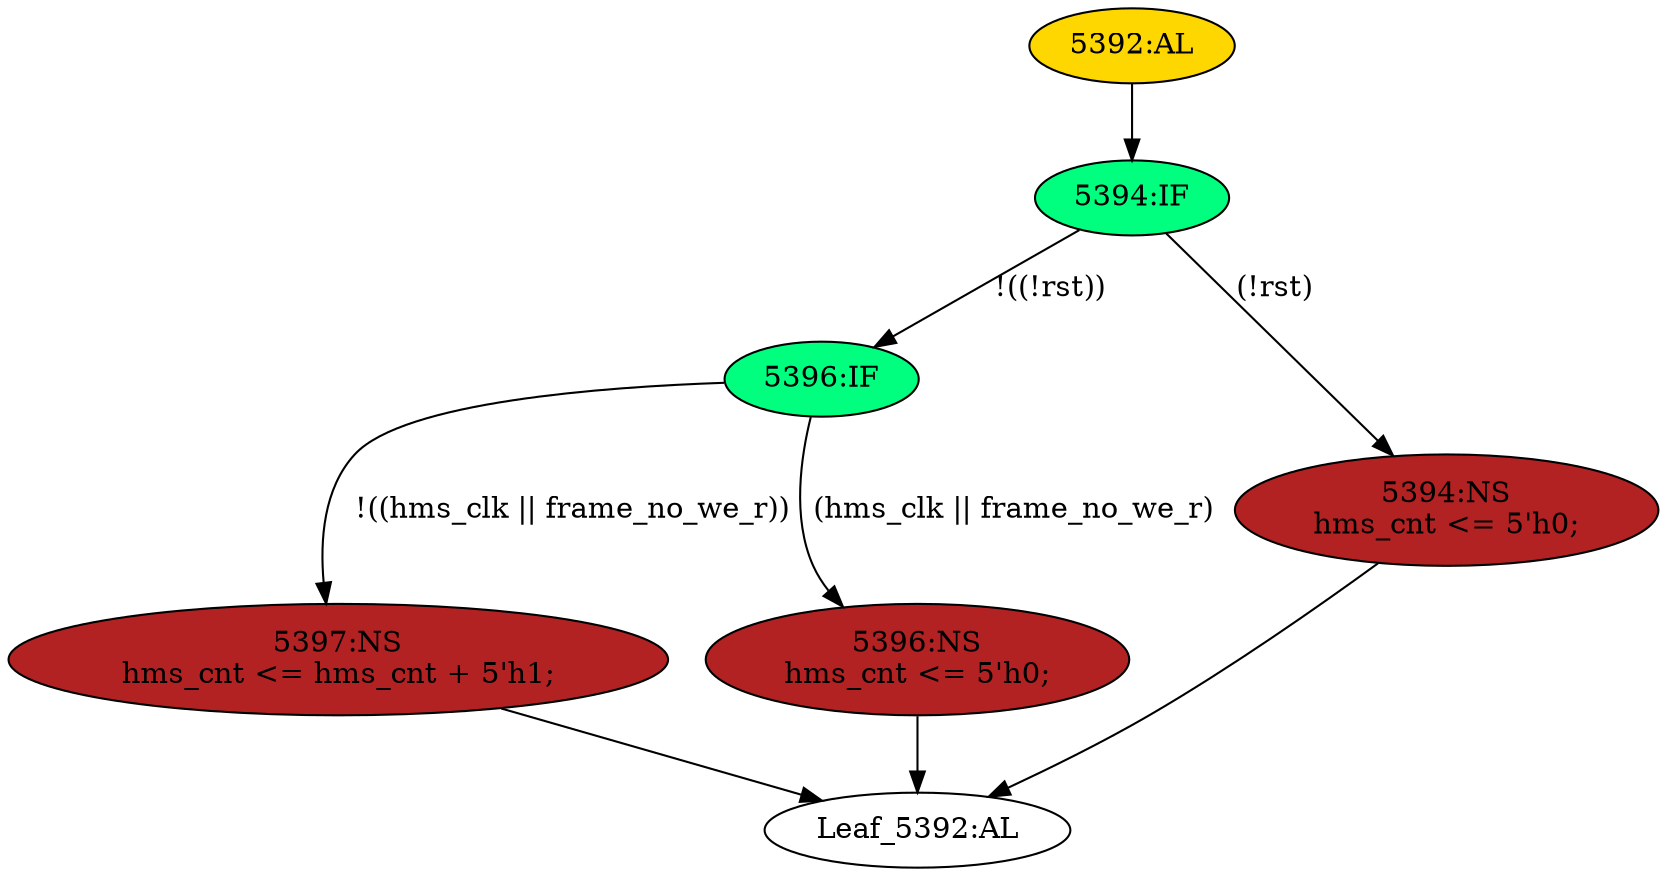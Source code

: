 strict digraph "" {
	node [label="\N"];
	"5392:AL"	 [ast="<pyverilog.vparser.ast.Always object at 0x7f13b5580210>",
		clk_sens=True,
		fillcolor=gold,
		label="5392:AL",
		sens="['clk']",
		statements="[]",
		style=filled,
		typ=Always,
		use_var="['frame_no_we_r', 'rst', 'hms_clk', 'hms_cnt']"];
	"5394:IF"	 [ast="<pyverilog.vparser.ast.IfStatement object at 0x7f13b5580310>",
		fillcolor=springgreen,
		label="5394:IF",
		statements="[]",
		style=filled,
		typ=IfStatement];
	"5392:AL" -> "5394:IF"	 [cond="[]",
		lineno=None];
	"5396:IF"	 [ast="<pyverilog.vparser.ast.IfStatement object at 0x7f13b5580390>",
		fillcolor=springgreen,
		label="5396:IF",
		statements="[]",
		style=filled,
		typ=IfStatement];
	"5394:IF" -> "5396:IF"	 [cond="['rst']",
		label="!((!rst))",
		lineno=5394];
	"5394:NS"	 [ast="<pyverilog.vparser.ast.NonblockingSubstitution object at 0x7f13b5580810>",
		fillcolor=firebrick,
		label="5394:NS
hms_cnt <= 5'h0;",
		statements="[<pyverilog.vparser.ast.NonblockingSubstitution object at 0x7f13b5580810>]",
		style=filled,
		typ=NonblockingSubstitution];
	"5394:IF" -> "5394:NS"	 [cond="['rst']",
		label="(!rst)",
		lineno=5394];
	"5397:NS"	 [ast="<pyverilog.vparser.ast.NonblockingSubstitution object at 0x7f13b55803d0>",
		fillcolor=firebrick,
		label="5397:NS
hms_cnt <= hms_cnt + 5'h1;",
		statements="[<pyverilog.vparser.ast.NonblockingSubstitution object at 0x7f13b55803d0>]",
		style=filled,
		typ=NonblockingSubstitution];
	"5396:IF" -> "5397:NS"	 [cond="['hms_clk', 'frame_no_we_r']",
		label="!((hms_clk || frame_no_we_r))",
		lineno=5396];
	"5396:NS"	 [ast="<pyverilog.vparser.ast.NonblockingSubstitution object at 0x7f13b5580610>",
		fillcolor=firebrick,
		label="5396:NS
hms_cnt <= 5'h0;",
		statements="[<pyverilog.vparser.ast.NonblockingSubstitution object at 0x7f13b5580610>]",
		style=filled,
		typ=NonblockingSubstitution];
	"5396:IF" -> "5396:NS"	 [cond="['hms_clk', 'frame_no_we_r']",
		label="(hms_clk || frame_no_we_r)",
		lineno=5396];
	"Leaf_5392:AL"	 [def_var="['hms_cnt']",
		label="Leaf_5392:AL"];
	"5394:NS" -> "Leaf_5392:AL"	 [cond="[]",
		lineno=None];
	"5397:NS" -> "Leaf_5392:AL"	 [cond="[]",
		lineno=None];
	"5396:NS" -> "Leaf_5392:AL"	 [cond="[]",
		lineno=None];
}
